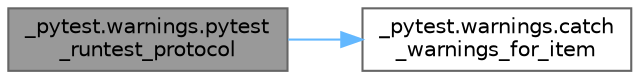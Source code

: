 digraph "_pytest.warnings.pytest_runtest_protocol"
{
 // LATEX_PDF_SIZE
  bgcolor="transparent";
  edge [fontname=Helvetica,fontsize=10,labelfontname=Helvetica,labelfontsize=10];
  node [fontname=Helvetica,fontsize=10,shape=box,height=0.2,width=0.4];
  rankdir="LR";
  Node1 [id="Node000001",label="_pytest.warnings.pytest\l_runtest_protocol",height=0.2,width=0.4,color="gray40", fillcolor="grey60", style="filled", fontcolor="black",tooltip=" "];
  Node1 -> Node2 [id="edge1_Node000001_Node000002",color="steelblue1",style="solid",tooltip=" "];
  Node2 [id="Node000002",label="_pytest.warnings.catch\l_warnings_for_item",height=0.2,width=0.4,color="grey40", fillcolor="white", style="filled",URL="$namespace__pytest_1_1warnings.html#aaddb11df2c908b5771b0b5454888d120",tooltip=" "];
}
